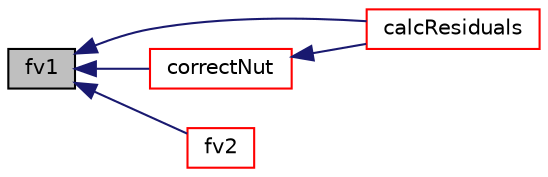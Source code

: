 digraph "fv1"
{
  bgcolor="transparent";
  edge [fontname="Helvetica",fontsize="10",labelfontname="Helvetica",labelfontsize="10"];
  node [fontname="Helvetica",fontsize="10",shape=record];
  rankdir="LR";
  Node38 [label="fv1",height=0.2,width=0.4,color="black", fillcolor="grey75", style="filled", fontcolor="black"];
  Node38 -> Node39 [dir="back",color="midnightblue",fontsize="10",style="solid",fontname="Helvetica"];
  Node39 [label="calcResiduals",height=0.2,width=0.4,color="red",URL="$classFoam_1_1DASpalartAllmaras.html#a4b38dbac981107ec6386d78322323535",tooltip="compute the turbulence residuals "];
  Node38 -> Node42 [dir="back",color="midnightblue",fontsize="10",style="solid",fontname="Helvetica"];
  Node42 [label="correctNut",height=0.2,width=0.4,color="red",URL="$classFoam_1_1DASpalartAllmaras.html#aaffe89433f18f1ee4137486e19219448",tooltip="update nut based on other turbulence variables and update the BCs "];
  Node42 -> Node39 [dir="back",color="midnightblue",fontsize="10",style="solid",fontname="Helvetica"];
  Node38 -> Node44 [dir="back",color="midnightblue",fontsize="10",style="solid",fontname="Helvetica"];
  Node44 [label="fv2",height=0.2,width=0.4,color="red",URL="$classFoam_1_1DASpalartAllmaras.html#ace33ecb2edd6dad7cd44fa1ac058a582"];
}
